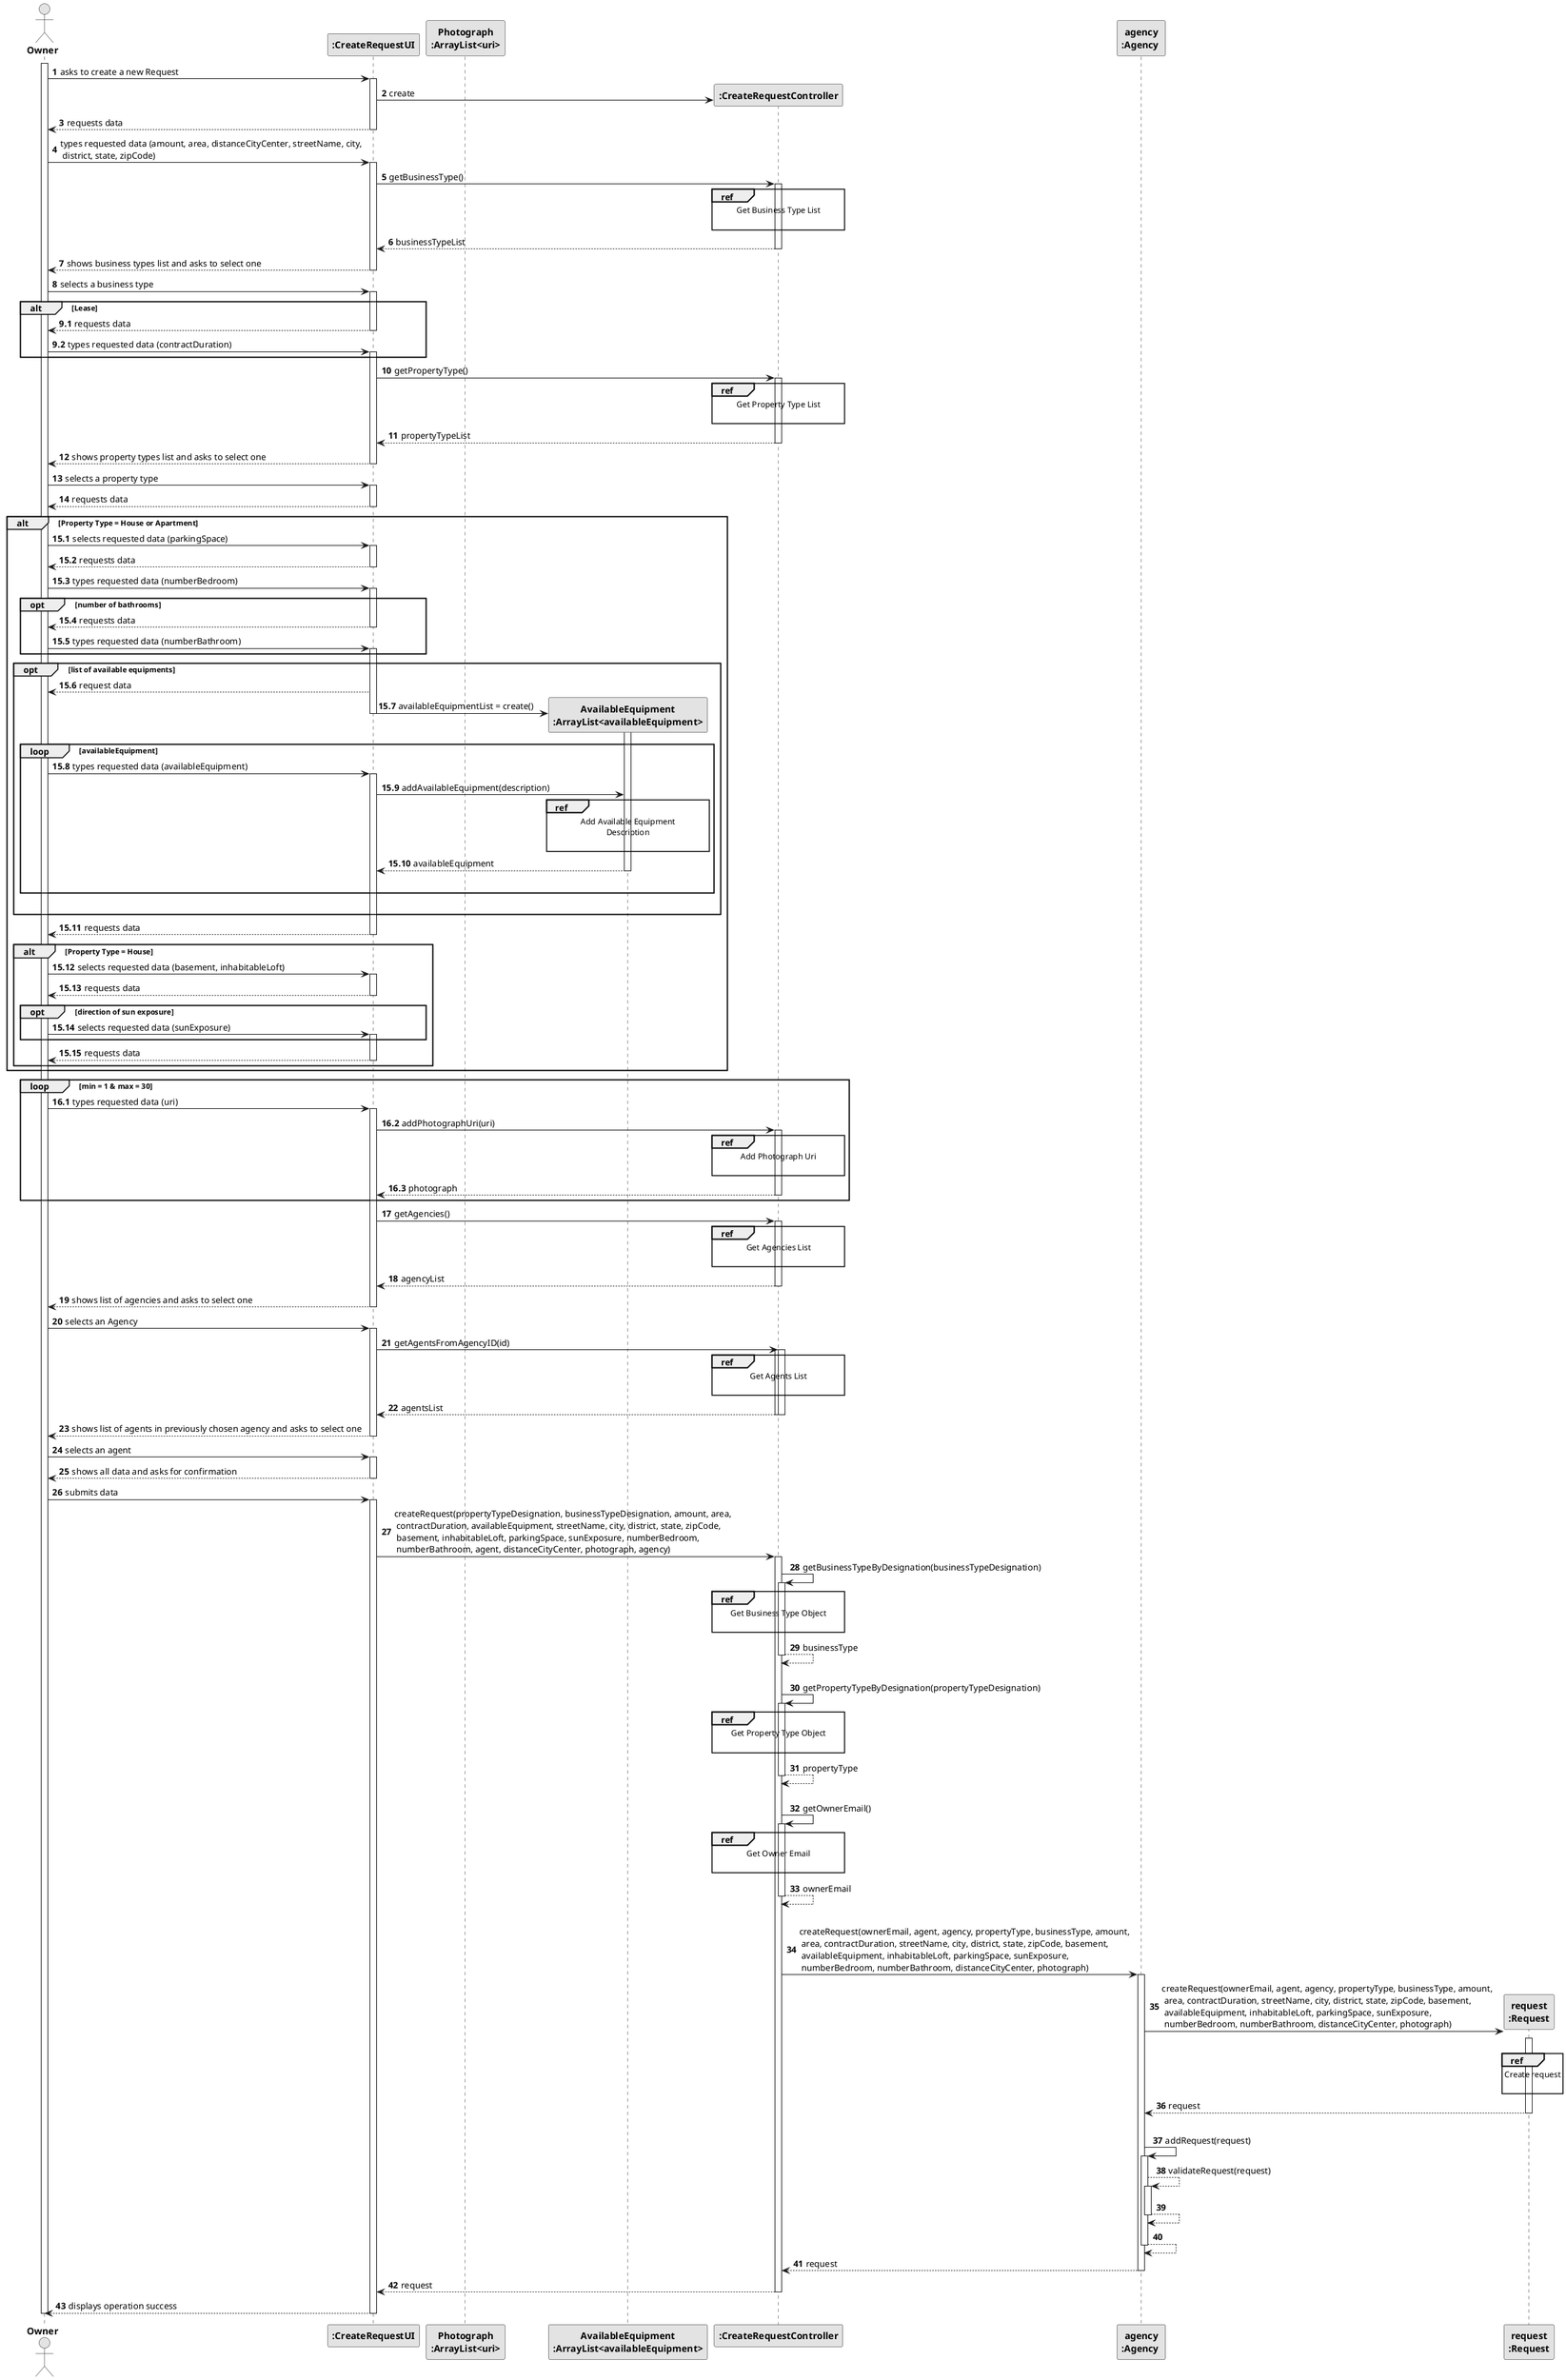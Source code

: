 @startuml

skinparam monochrome true
skinparam packageStyle rectangle
skinparam shadowing false

actor "<b>Owner</b>" as Owner
participant "<b>:CreateRequestUI</b>" as UI
participant "<b>Photograph</b>\n<b>:ArrayList<uri></b>" as PHOTOLIST
participant "<b>AvailableEquipment</b>\n<b>:ArrayList<availableEquipment></b>" as AELIST
participant "<b>:CreateRequestController</b>" as CTRL
participant "<b>agency</b>\n<b>:Agency </b>" as AGC
participant "<b>request</b>\n<b>:Request</b>" as REQUEST

autonumber

activate Owner

    Owner -> UI : asks to create a new Request

        activate UI

            UI -> CTRL** : create

            UI --> Owner : requests data

        deactivate UI

    Owner -> UI : types requested data (amount, area, distanceCityCenter, streetName, city,\n district, state, zipCode)

        activate UI

            UI -> CTRL : getBusinessType()

            activate CTRL

               ref over CTRL
                    Get Business Type List

               end ref

               CTRL --> UI : businessTypeList

            deactivate CTRL

            UI --> Owner : shows business types list and asks to select one

        deactivate UI

    Owner -> UI : selects a business type

    activate UI

        alt Lease

            autonumber 9.1
            UI --> Owner : requests data

            deactivate UI

            Owner -> UI : types requested data (contractDuration)

            activate UI
        end alt


    activate UI
        autonumber 10
        UI -> CTRL : getPropertyType()

        activate CTRL

            ref over CTRL
                Get Property Type List

            end ref

        CTRL --> UI : propertyTypeList

        deactivate CTRL

    UI --> Owner : shows property types list and asks to select one

    deactivate UI

     Owner -> UI : selects a property type

     activate UI

     UI --> Owner : requests data
     deactivate UI

      alt Property Type = House or Apartment

          autonumber 15.1

          Owner -> UI : selects requested data (parkingSpace)

               activate UI

          UI --> Owner : requests data
               deactivate UI

          Owner -> UI : types requested data (numberBedroom)

              activate UI

         opt number of bathrooms

                      UI --> Owner : requests data
                      deactivate UI

              Owner -> UI : types requested data (numberBathroom)
                      activate UI

         end  opt

             opt list of available equipments

                  UI --> Owner : request data
                  UI -> AELIST** : availableEquipmentList = create()
                  activate AELIST

                  deactivate UI

                  loop availableEquipment
                      Owner -> UI : types requested data (availableEquipment)
                      activate UI
                        UI -> AELIST : addAvailableEquipment(description)

                            ref over AELIST
                            Add Available Equipment
                            Description

                            end ref

                      AELIST --> UI : availableEquipment
                      deactivate AELIST
                  |||
                  end loop
             |||
             end opt

                 UI --> Owner : requests data
                 deactivate UI

                 alt Property Type = House

                    Owner -> UI : selects requested data (basement, inhabitableLoft)

                    activate UI

                    UI --> Owner : requests data
                    deactivate UI

                    opt direction of sun exposure

                         Owner -> UI : selects requested data (sunExposure)
                         activate UI
                    end opt

                     UI --> Owner : requests data
                     deactivate UI

                 end alt

           end alt

    loop min = 1 & max = 30
    autonumber 16.1
    Owner -> UI : types requested data (uri)
    activate UI

    UI -> CTRL : addPhotographUri(uri)
    activate CTRL

        ref over CTRL
            Add Photograph Uri

        end ref

    CTRL --> UI : photograph

    deactivate CTRL
    end loop

    autonumber 17
    UI -> CTRL : getAgencies()
    activate CTRL

            ref over CTRL
                Get Agencies List

            end ref
    CTRL --> UI : agencyList
    deactivate CTRL

    UI --> Owner : shows list of agencies and asks to select one
    deactivate UI

     Owner -> UI : selects an Agency

        activate UI

            UI -> CTRL : getAgentsFromAgencyID(id)

            activate CTRL

                activate CTRL

                    ref over CTRL
                     Get Agents List

                    end ref

                CTRL --> UI : agentsList
                deactivate CTRL

            deactivate CTRL

            UI --> Owner : shows list of agents in previously chosen agency and asks to select one
            deactivate UI

            Owner -> UI : selects an agent

            activate UI

            UI --> Owner : shows all data and asks for confirmation

            deactivate UI

           Owner -> UI : submits data

           activate UI

            UI -> CTRL : createRequest(propertyTypeDesignation, businessTypeDesignation, amount, area,\n contractDuration, availableEquipment, streetName, city, district, state, zipCode,\n basement, inhabitableLoft, parkingSpace, sunExposure, numberBedroom,\n numberBathroom, agent, distanceCityCenter, photograph, agency)

            activate CTRL

            CTRL -> CTRL : getBusinessTypeByDesignation(businessTypeDesignation)
            activate CTRL

                ref over CTRL
                Get Business Type Object

                end ref

            CTRL --> CTRL : businessType
            deactivate CTRL

            |||
            CTRL -> CTRL : getPropertyTypeByDesignation(propertyTypeDesignation)
                        activate CTRL

                            ref over CTRL
                            Get Property Type Object

                            end ref

                        CTRL --> CTRL : propertyType
                        deactivate CTRL

            |||
             CTRL -> CTRL : getOwnerEmail()
                activate CTRL

                    ref over CTRL
                        Get Owner Email

                    end ref

                CTRL --> CTRL : ownerEmail
                deactivate CTRL

        |||
        CTRL -> AGC : createRequest(ownerEmail, agent, agency, propertyType, businessType, amount,\n area, contractDuration, streetName, city, district, state, zipCode, basement,\n availableEquipment, inhabitableLoft, parkingSpace, sunExposure,\n numberBedroom, numberBathroom, distanceCityCenter, photograph)

       activate AGC

        AGC -> REQUEST** : createRequest(ownerEmail, agent, agency, propertyType, businessType, amount,\n area, contractDuration, streetName, city, district, state, zipCode, basement,\n availableEquipment, inhabitableLoft, parkingSpace, sunExposure,\n numberBedroom, numberBathroom, distanceCityCenter, photograph)

       activate REQUEST

            |||
           ref over REQUEST
           Create request

           end ref
       REQUEST --> AGC : request
       deactivate REQUEST

        |||
        AGC -> AGC : addRequest(request)

        activate AGC

            AGC --> AGC : validateRequest(request)
            activate AGC

            AGC --> AGC
            deactivate AGC

            AGC --> AGC
            deactivate AGC

        AGC --> CTRL : request
        deactivate AGC

        CTRL --> UI : request
    deactivate CTRL

     UI --> Owner : displays operation success
        deactivate UI

deactivate Owner
@enduml